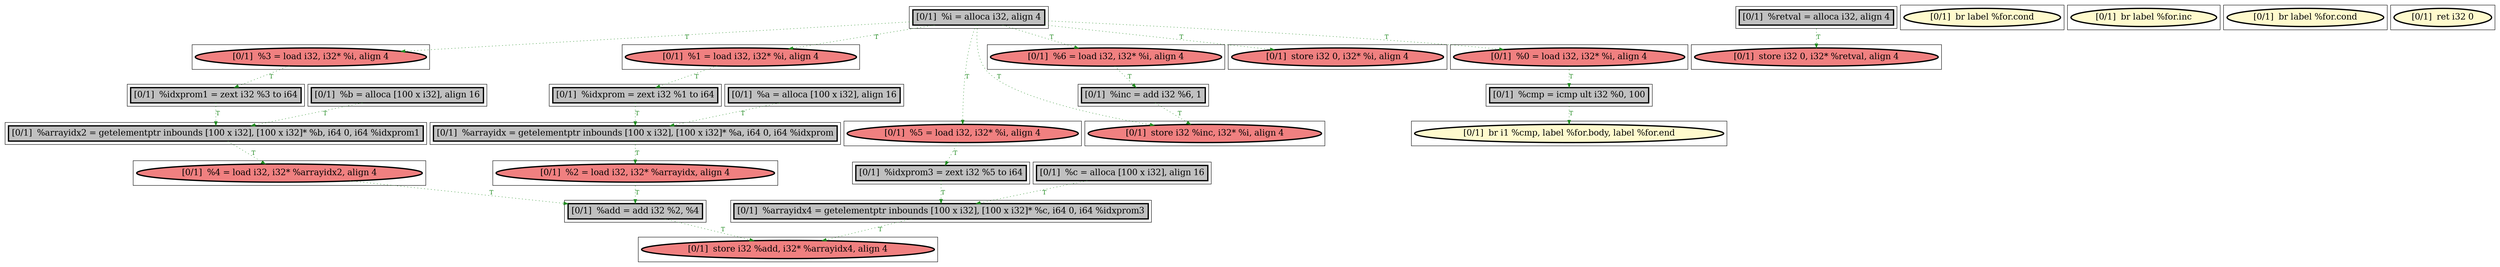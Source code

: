 
digraph G {



node137->node129 [style=dotted,color=forestgreen,label="T",fontcolor=forestgreen ]
node125->node148 [style=dotted,color=forestgreen,label="T",fontcolor=forestgreen ]
node145->node136 [style=dotted,color=forestgreen,label="T",fontcolor=forestgreen ]
node130->node132 [style=dotted,color=forestgreen,label="T",fontcolor=forestgreen ]
node144->node124 [style=dotted,color=forestgreen,label="T",fontcolor=forestgreen ]
node130->node141 [style=dotted,color=forestgreen,label="T",fontcolor=forestgreen ]
node143->node144 [style=dotted,color=forestgreen,label="T",fontcolor=forestgreen ]
node132->node137 [style=dotted,color=forestgreen,label="T",fontcolor=forestgreen ]
node130->node145 [style=dotted,color=forestgreen,label="T",fontcolor=forestgreen ]
node123->node134 [style=dotted,color=forestgreen,label="T",fontcolor=forestgreen ]
node136->node126 [style=dotted,color=forestgreen,label="T",fontcolor=forestgreen ]
node147->node149 [style=dotted,color=forestgreen,label="T",fontcolor=forestgreen ]
node148->node124 [style=dotted,color=forestgreen,label="T",fontcolor=forestgreen ]
node126->node125 [style=dotted,color=forestgreen,label="T",fontcolor=forestgreen ]
node134->node122 [style=dotted,color=forestgreen,label="T",fontcolor=forestgreen ]
node130->node135 [style=dotted,color=forestgreen,label="T",fontcolor=forestgreen ]
node139->node129 [style=dotted,color=forestgreen,label="T",fontcolor=forestgreen ]
node142->node148 [style=dotted,color=forestgreen,label="T",fontcolor=forestgreen ]
node130->node123 [style=dotted,color=forestgreen,label="T",fontcolor=forestgreen ]
node131->node126 [style=dotted,color=forestgreen,label="T",fontcolor=forestgreen ]
node130->node146 [style=dotted,color=forestgreen,label="T",fontcolor=forestgreen ]
node128->node144 [style=dotted,color=forestgreen,label="T",fontcolor=forestgreen ]
node130->node122 [style=dotted,color=forestgreen,label="T",fontcolor=forestgreen ]
node133->node127 [style=dotted,color=forestgreen,label="T",fontcolor=forestgreen ]
node146->node147 [style=dotted,color=forestgreen,label="T",fontcolor=forestgreen ]
node141->node143 [style=dotted,color=forestgreen,label="T",fontcolor=forestgreen ]
node129->node142 [style=dotted,color=forestgreen,label="T",fontcolor=forestgreen ]


subgraph cluster27 {


node147 [penwidth=3.0,fontsize=20,fillcolor=grey,label="[0/1]  %cmp = icmp ult i32 %0, 100",shape=rectangle,style=filled ]



}

subgraph cluster28 {


node148 [penwidth=3.0,fontsize=20,fillcolor=grey,label="[0/1]  %add = add i32 %2, %4",shape=rectangle,style=filled ]



}

subgraph cluster26 {


node146 [penwidth=3.0,fontsize=20,fillcolor=lightcoral,label="[0/1]  %0 = load i32, i32* %i, align 4",shape=ellipse,style=filled ]



}

subgraph cluster29 {


node149 [penwidth=3.0,fontsize=20,fillcolor=lemonchiffon,label="[0/1]  br i1 %cmp, label %for.body, label %for.end",shape=ellipse,style=filled ]



}

subgraph cluster25 {


node145 [penwidth=3.0,fontsize=20,fillcolor=lightcoral,label="[0/1]  %3 = load i32, i32* %i, align 4",shape=ellipse,style=filled ]



}

subgraph cluster24 {


node144 [penwidth=3.0,fontsize=20,fillcolor=grey,label="[0/1]  %arrayidx4 = getelementptr inbounds [100 x i32], [100 x i32]* %c, i64 0, i64 %idxprom3",shape=rectangle,style=filled ]



}

subgraph cluster22 {


node142 [penwidth=3.0,fontsize=20,fillcolor=lightcoral,label="[0/1]  %2 = load i32, i32* %arrayidx, align 4",shape=ellipse,style=filled ]



}

subgraph cluster20 {


node140 [penwidth=3.0,fontsize=20,fillcolor=lemonchiffon,label="[0/1]  br label %for.cond",shape=ellipse,style=filled ]



}

subgraph cluster18 {


node138 [penwidth=3.0,fontsize=20,fillcolor=lemonchiffon,label="[0/1]  br label %for.inc",shape=ellipse,style=filled ]



}

subgraph cluster16 {


node136 [penwidth=3.0,fontsize=20,fillcolor=grey,label="[0/1]  %idxprom1 = zext i32 %3 to i64",shape=rectangle,style=filled ]



}

subgraph cluster17 {


node137 [penwidth=3.0,fontsize=20,fillcolor=grey,label="[0/1]  %idxprom = zext i32 %1 to i64",shape=rectangle,style=filled ]



}

subgraph cluster4 {


node124 [penwidth=3.0,fontsize=20,fillcolor=lightcoral,label="[0/1]  store i32 %add, i32* %arrayidx4, align 4",shape=ellipse,style=filled ]



}

subgraph cluster3 {


node123 [penwidth=3.0,fontsize=20,fillcolor=lightcoral,label="[0/1]  %6 = load i32, i32* %i, align 4",shape=ellipse,style=filled ]



}

subgraph cluster2 {


node122 [penwidth=3.0,fontsize=20,fillcolor=lightcoral,label="[0/1]  store i32 %inc, i32* %i, align 4",shape=ellipse,style=filled ]



}

subgraph cluster1 {


node121 [penwidth=3.0,fontsize=20,fillcolor=lemonchiffon,label="[0/1]  br label %for.cond",shape=ellipse,style=filled ]



}

subgraph cluster12 {


node132 [penwidth=3.0,fontsize=20,fillcolor=lightcoral,label="[0/1]  %1 = load i32, i32* %i, align 4",shape=ellipse,style=filled ]



}

subgraph cluster5 {


node125 [penwidth=3.0,fontsize=20,fillcolor=lightcoral,label="[0/1]  %4 = load i32, i32* %arrayidx2, align 4",shape=ellipse,style=filled ]



}

subgraph cluster0 {


node120 [penwidth=3.0,fontsize=20,fillcolor=lemonchiffon,label="[0/1]  ret i32 0",shape=ellipse,style=filled ]



}

subgraph cluster6 {


node126 [penwidth=3.0,fontsize=20,fillcolor=grey,label="[0/1]  %arrayidx2 = getelementptr inbounds [100 x i32], [100 x i32]* %b, i64 0, i64 %idxprom1",shape=rectangle,style=filled ]



}

subgraph cluster14 {


node134 [penwidth=3.0,fontsize=20,fillcolor=grey,label="[0/1]  %inc = add i32 %6, 1",shape=rectangle,style=filled ]



}

subgraph cluster7 {


node127 [penwidth=3.0,fontsize=20,fillcolor=lightcoral,label="[0/1]  store i32 0, i32* %retval, align 4",shape=ellipse,style=filled ]



}

subgraph cluster23 {


node143 [penwidth=3.0,fontsize=20,fillcolor=grey,label="[0/1]  %idxprom3 = zext i32 %5 to i64",shape=rectangle,style=filled ]



}

subgraph cluster8 {


node128 [penwidth=3.0,fontsize=20,fillcolor=grey,label="[0/1]  %c = alloca [100 x i32], align 16",shape=rectangle,style=filled ]



}

subgraph cluster21 {


node141 [penwidth=3.0,fontsize=20,fillcolor=lightcoral,label="[0/1]  %5 = load i32, i32* %i, align 4",shape=ellipse,style=filled ]



}

subgraph cluster9 {


node129 [penwidth=3.0,fontsize=20,fillcolor=grey,label="[0/1]  %arrayidx = getelementptr inbounds [100 x i32], [100 x i32]* %a, i64 0, i64 %idxprom",shape=rectangle,style=filled ]



}

subgraph cluster19 {


node139 [penwidth=3.0,fontsize=20,fillcolor=grey,label="[0/1]  %a = alloca [100 x i32], align 16",shape=rectangle,style=filled ]



}

subgraph cluster10 {


node130 [penwidth=3.0,fontsize=20,fillcolor=grey,label="[0/1]  %i = alloca i32, align 4",shape=rectangle,style=filled ]



}

subgraph cluster11 {


node131 [penwidth=3.0,fontsize=20,fillcolor=grey,label="[0/1]  %b = alloca [100 x i32], align 16",shape=rectangle,style=filled ]



}

subgraph cluster13 {


node133 [penwidth=3.0,fontsize=20,fillcolor=grey,label="[0/1]  %retval = alloca i32, align 4",shape=rectangle,style=filled ]



}

subgraph cluster15 {


node135 [penwidth=3.0,fontsize=20,fillcolor=lightcoral,label="[0/1]  store i32 0, i32* %i, align 4",shape=ellipse,style=filled ]



}

}
